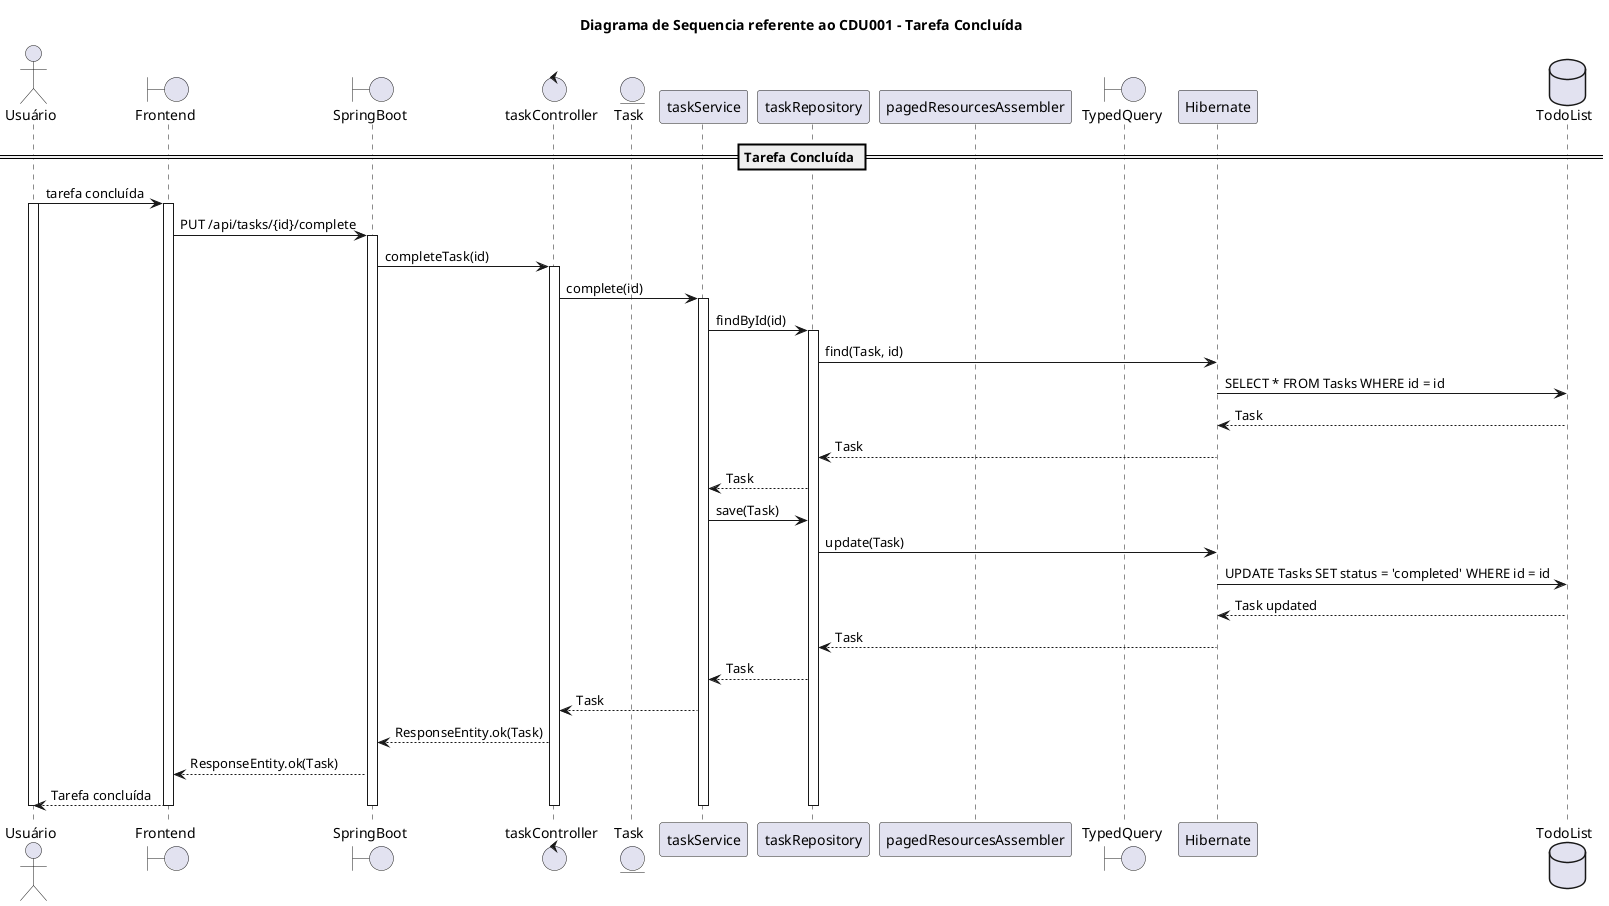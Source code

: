 @startuml
title Diagrama de Sequencia referente ao CDU001 - Tarefa Concluída

actor Usuário
boundary Frontend
boundary SpringBoot
control taskController
entity Task
participant taskService
participant taskRepository
participant pagedResourcesAssembler
boundary TypedQuery
participant Hibernate
database TodoList

== Tarefa Concluída ==
Usuário -> Frontend: tarefa concluída
activate Usuário
activate Frontend
Frontend -> SpringBoot: PUT /api/tasks/{id}/complete
activate SpringBoot
SpringBoot -> taskController: completeTask(id)
activate taskController
taskController -> taskService: complete(id)
activate taskService
taskService -> taskRepository: findById(id)
activate taskRepository
taskRepository -> Hibernate: find(Task, id)
Hibernate -> TodoList: SELECT * FROM Tasks WHERE id = id
TodoList --> Hibernate: Task
Hibernate --> taskRepository: Task
taskRepository --> taskService: Task
taskService -> taskRepository: save(Task)
taskRepository -> Hibernate: update(Task)
Hibernate -> TodoList: UPDATE Tasks SET status = 'completed' WHERE id = id
TodoList --> Hibernate: Task updated
Hibernate --> taskRepository: Task
taskRepository --> taskService: Task
taskService --> taskController: Task
taskController --> SpringBoot: ResponseEntity.ok(Task)
SpringBoot --> Frontend: ResponseEntity.ok(Task)
Frontend --> Usuário: Tarefa concluída
deactivate taskRepository
deactivate taskService
deactivate taskController
deactivate SpringBoot
deactivate Frontend
deactivate Usuário
@enduml